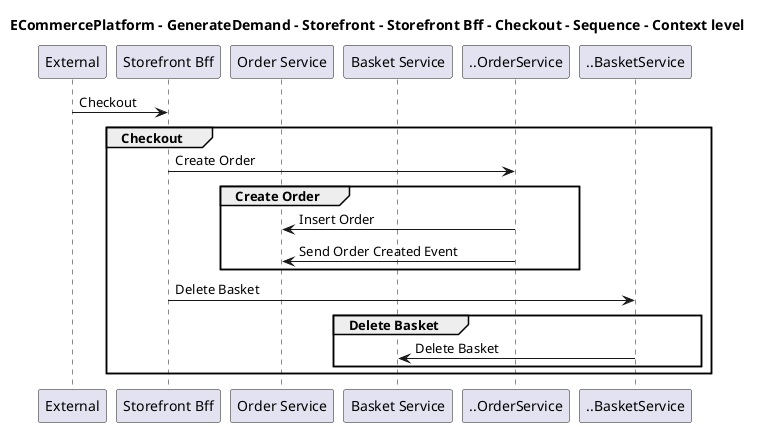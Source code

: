 @startuml

title ECommercePlatform - GenerateDemand - Storefront - Storefront Bff - Checkout - Sequence - Context level

participant "External" as C4InterFlow.SoftwareSystems.ExternalSystem
participant "Storefront Bff" as ECommercePlatform.GenerateDemand.Storefront.SoftwareSystems.StorefrontBff
participant "Order Service" as ECommercePlatform.GenerateDemand.OrderManagement.SoftwareSystems.OrderService
participant "Basket Service" as ECommercePlatform.GenerateDemand.Basket.SoftwareSystems.BasketService

C4InterFlow.SoftwareSystems.ExternalSystem -> ECommercePlatform.GenerateDemand.Storefront.SoftwareSystems.StorefrontBff : Checkout
group Checkout
ECommercePlatform.GenerateDemand.Storefront.SoftwareSystems.StorefrontBff -> ..OrderService : Create Order
group Create Order
..OrderService -> ECommercePlatform.GenerateDemand.OrderManagement.SoftwareSystems.OrderService : Insert Order
..OrderService -> ECommercePlatform.GenerateDemand.OrderManagement.SoftwareSystems.OrderService : Send Order Created Event
end
ECommercePlatform.GenerateDemand.Storefront.SoftwareSystems.StorefrontBff -> ..BasketService : Delete Basket
group Delete Basket
..BasketService -> ECommercePlatform.GenerateDemand.Basket.SoftwareSystems.BasketService : Delete Basket
end
end


@enduml
